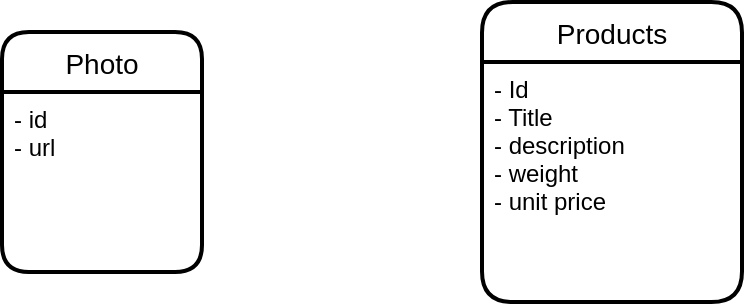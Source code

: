 <mxfile version="16.1.2" type="github"><diagram id="aTHwlENOpRGuuQx2CbNW" name="Page-1"><mxGraphModel dx="696" dy="552" grid="1" gridSize="10" guides="1" tooltips="1" connect="1" arrows="1" fold="1" page="1" pageScale="1" pageWidth="827" pageHeight="1169" math="0" shadow="0"><root><mxCell id="0"/><mxCell id="1" parent="0"/><mxCell id="aeo3gsAuRb8vLFzs38R--20" value="Products" style="swimlane;childLayout=stackLayout;horizontal=1;startSize=30;horizontalStack=0;rounded=1;fontSize=14;fontStyle=0;strokeWidth=2;resizeParent=0;resizeLast=1;shadow=0;dashed=0;align=center;rotation=0;arcSize=17;" parent="1" vertex="1"><mxGeometry x="270" y="275" width="130" height="150" as="geometry"/></mxCell><mxCell id="aeo3gsAuRb8vLFzs38R--21" value="- Id&#10;- Title&#10;- description&#10;- weight&#10;- unit price" style="align=left;strokeColor=none;fillColor=none;spacingLeft=4;fontSize=12;verticalAlign=top;resizable=0;rotatable=0;part=1;rotation=0;" parent="aeo3gsAuRb8vLFzs38R--20" vertex="1"><mxGeometry y="30" width="130" height="120" as="geometry"/></mxCell><mxCell id="aeo3gsAuRb8vLFzs38R--22" value="Photo" style="swimlane;childLayout=stackLayout;horizontal=1;startSize=30;horizontalStack=0;rounded=1;fontSize=14;fontStyle=0;strokeWidth=2;resizeParent=0;resizeLast=1;shadow=0;dashed=0;align=center;" parent="1" vertex="1"><mxGeometry x="30" y="290" width="100" height="120" as="geometry"/></mxCell><mxCell id="aeo3gsAuRb8vLFzs38R--23" value="- id&#10;- url" style="align=left;strokeColor=none;fillColor=none;spacingLeft=4;fontSize=12;verticalAlign=top;resizable=0;rotatable=0;part=1;" parent="aeo3gsAuRb8vLFzs38R--22" vertex="1"><mxGeometry y="30" width="100" height="90" as="geometry"/></mxCell></root></mxGraphModel></diagram></mxfile>